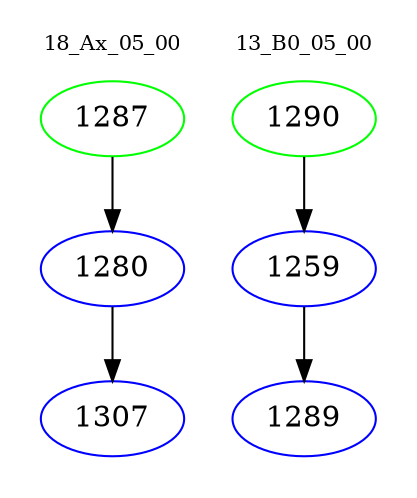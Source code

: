 digraph{
subgraph cluster_0 {
color = white
label = "18_Ax_05_00";
fontsize=10;
T0_1287 [label="1287", color="green"]
T0_1287 -> T0_1280 [color="black"]
T0_1280 [label="1280", color="blue"]
T0_1280 -> T0_1307 [color="black"]
T0_1307 [label="1307", color="blue"]
}
subgraph cluster_1 {
color = white
label = "13_B0_05_00";
fontsize=10;
T1_1290 [label="1290", color="green"]
T1_1290 -> T1_1259 [color="black"]
T1_1259 [label="1259", color="blue"]
T1_1259 -> T1_1289 [color="black"]
T1_1289 [label="1289", color="blue"]
}
}
